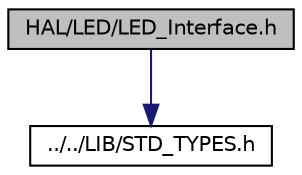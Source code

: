 digraph "HAL/LED/LED_Interface.h"
{
 // LATEX_PDF_SIZE
  edge [fontname="Helvetica",fontsize="10",labelfontname="Helvetica",labelfontsize="10"];
  node [fontname="Helvetica",fontsize="10",shape=record];
  Node1 [label="HAL/LED/LED_Interface.h",height=0.2,width=0.4,color="black", fillcolor="grey75", style="filled", fontcolor="black",tooltip=" "];
  Node1 -> Node2 [color="midnightblue",fontsize="10",style="solid"];
  Node2 [label="../../LIB/STD_TYPES.h",height=0.2,width=0.4,color="black", fillcolor="white", style="filled",URL="$d1/de4/_s_t_d___t_y_p_e_s_8h.html",tooltip=" "];
}
